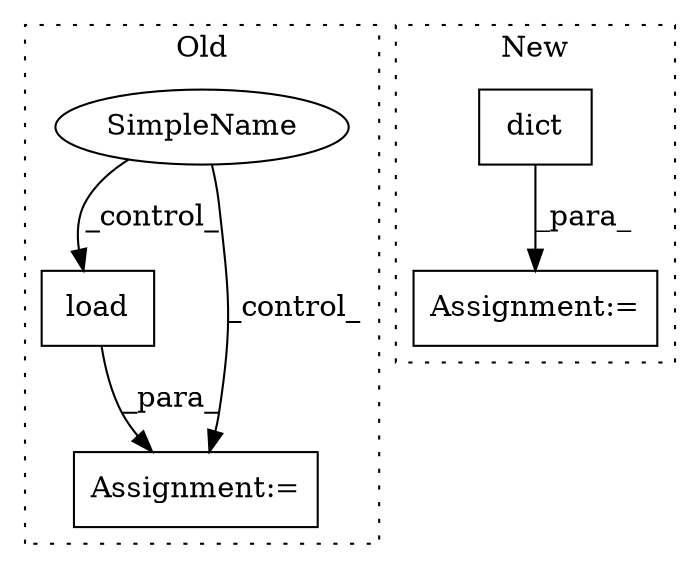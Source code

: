digraph G {
subgraph cluster0 {
1 [label="load" a="32" s="25704,25715" l="5,1" shape="box"];
3 [label="Assignment:=" a="7" s="25696" l="1" shape="box"];
4 [label="SimpleName" a="42" s="" l="" shape="ellipse"];
label = "Old";
style="dotted";
}
subgraph cluster1 {
2 [label="dict" a="32" s="25635" l="6" shape="box"];
5 [label="Assignment:=" a="7" s="25634" l="1" shape="box"];
label = "New";
style="dotted";
}
1 -> 3 [label="_para_"];
2 -> 5 [label="_para_"];
4 -> 1 [label="_control_"];
4 -> 3 [label="_control_"];
}